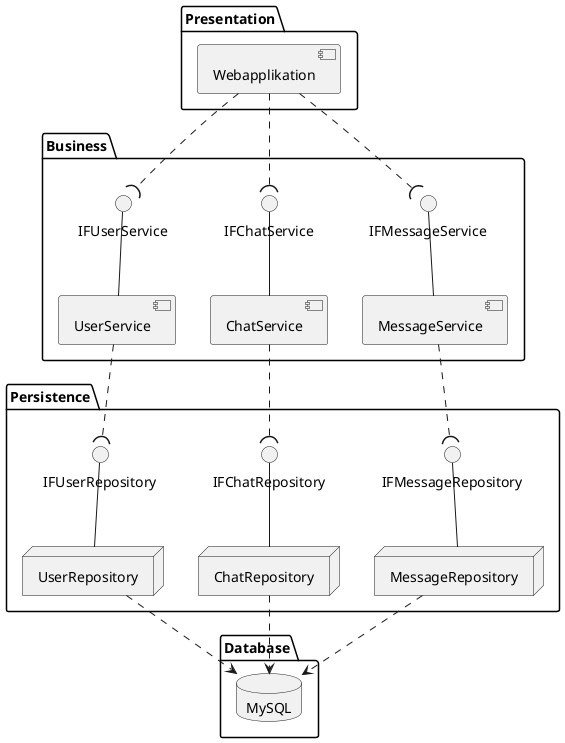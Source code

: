 @startuml chat
' Presentation Layer
package "Presentation" {
    component "Webapplikation" as app
}

' Busines (Logic) Layer
package "Business" {
    component "UserService" as US
    component "ChatService" as CS
    component "MessageService" as MS

    () IFUserService as IFUS
    () IFChatService as IFCS
    () IFMessageService as IFMS

    US -up- IFUS
    CS -up- IFCS
    MS -up- IFMS
}

' Persistence Layer
package "Persistence" {
    node "UserRepository" as UR
    node "ChatRepository" as CR
    node "MessageRepository" as MR

    () IFUserRepository as IFUR
    () IFChatRepository as IFCR
    () IFMessageRepository as IFMR

    UR -up- IFUR
    CR -up- IFCR
    MR -up- IFMR
}

' Database Layer
package "Database" {
    database "MySQL" as db
}

' Connect presentation layer to busines layer
app .down.( IFUS
app .down.( IFCS
app .down.( IFMS

' Connect business layer to persistence layer
US .down.( IFUR
CS .down.( IFCR
MS .down.( IFMR

' Connect persistence layer to database layer
UR .down.> db
CR .down.> db
MR .down.> db
@enduml

